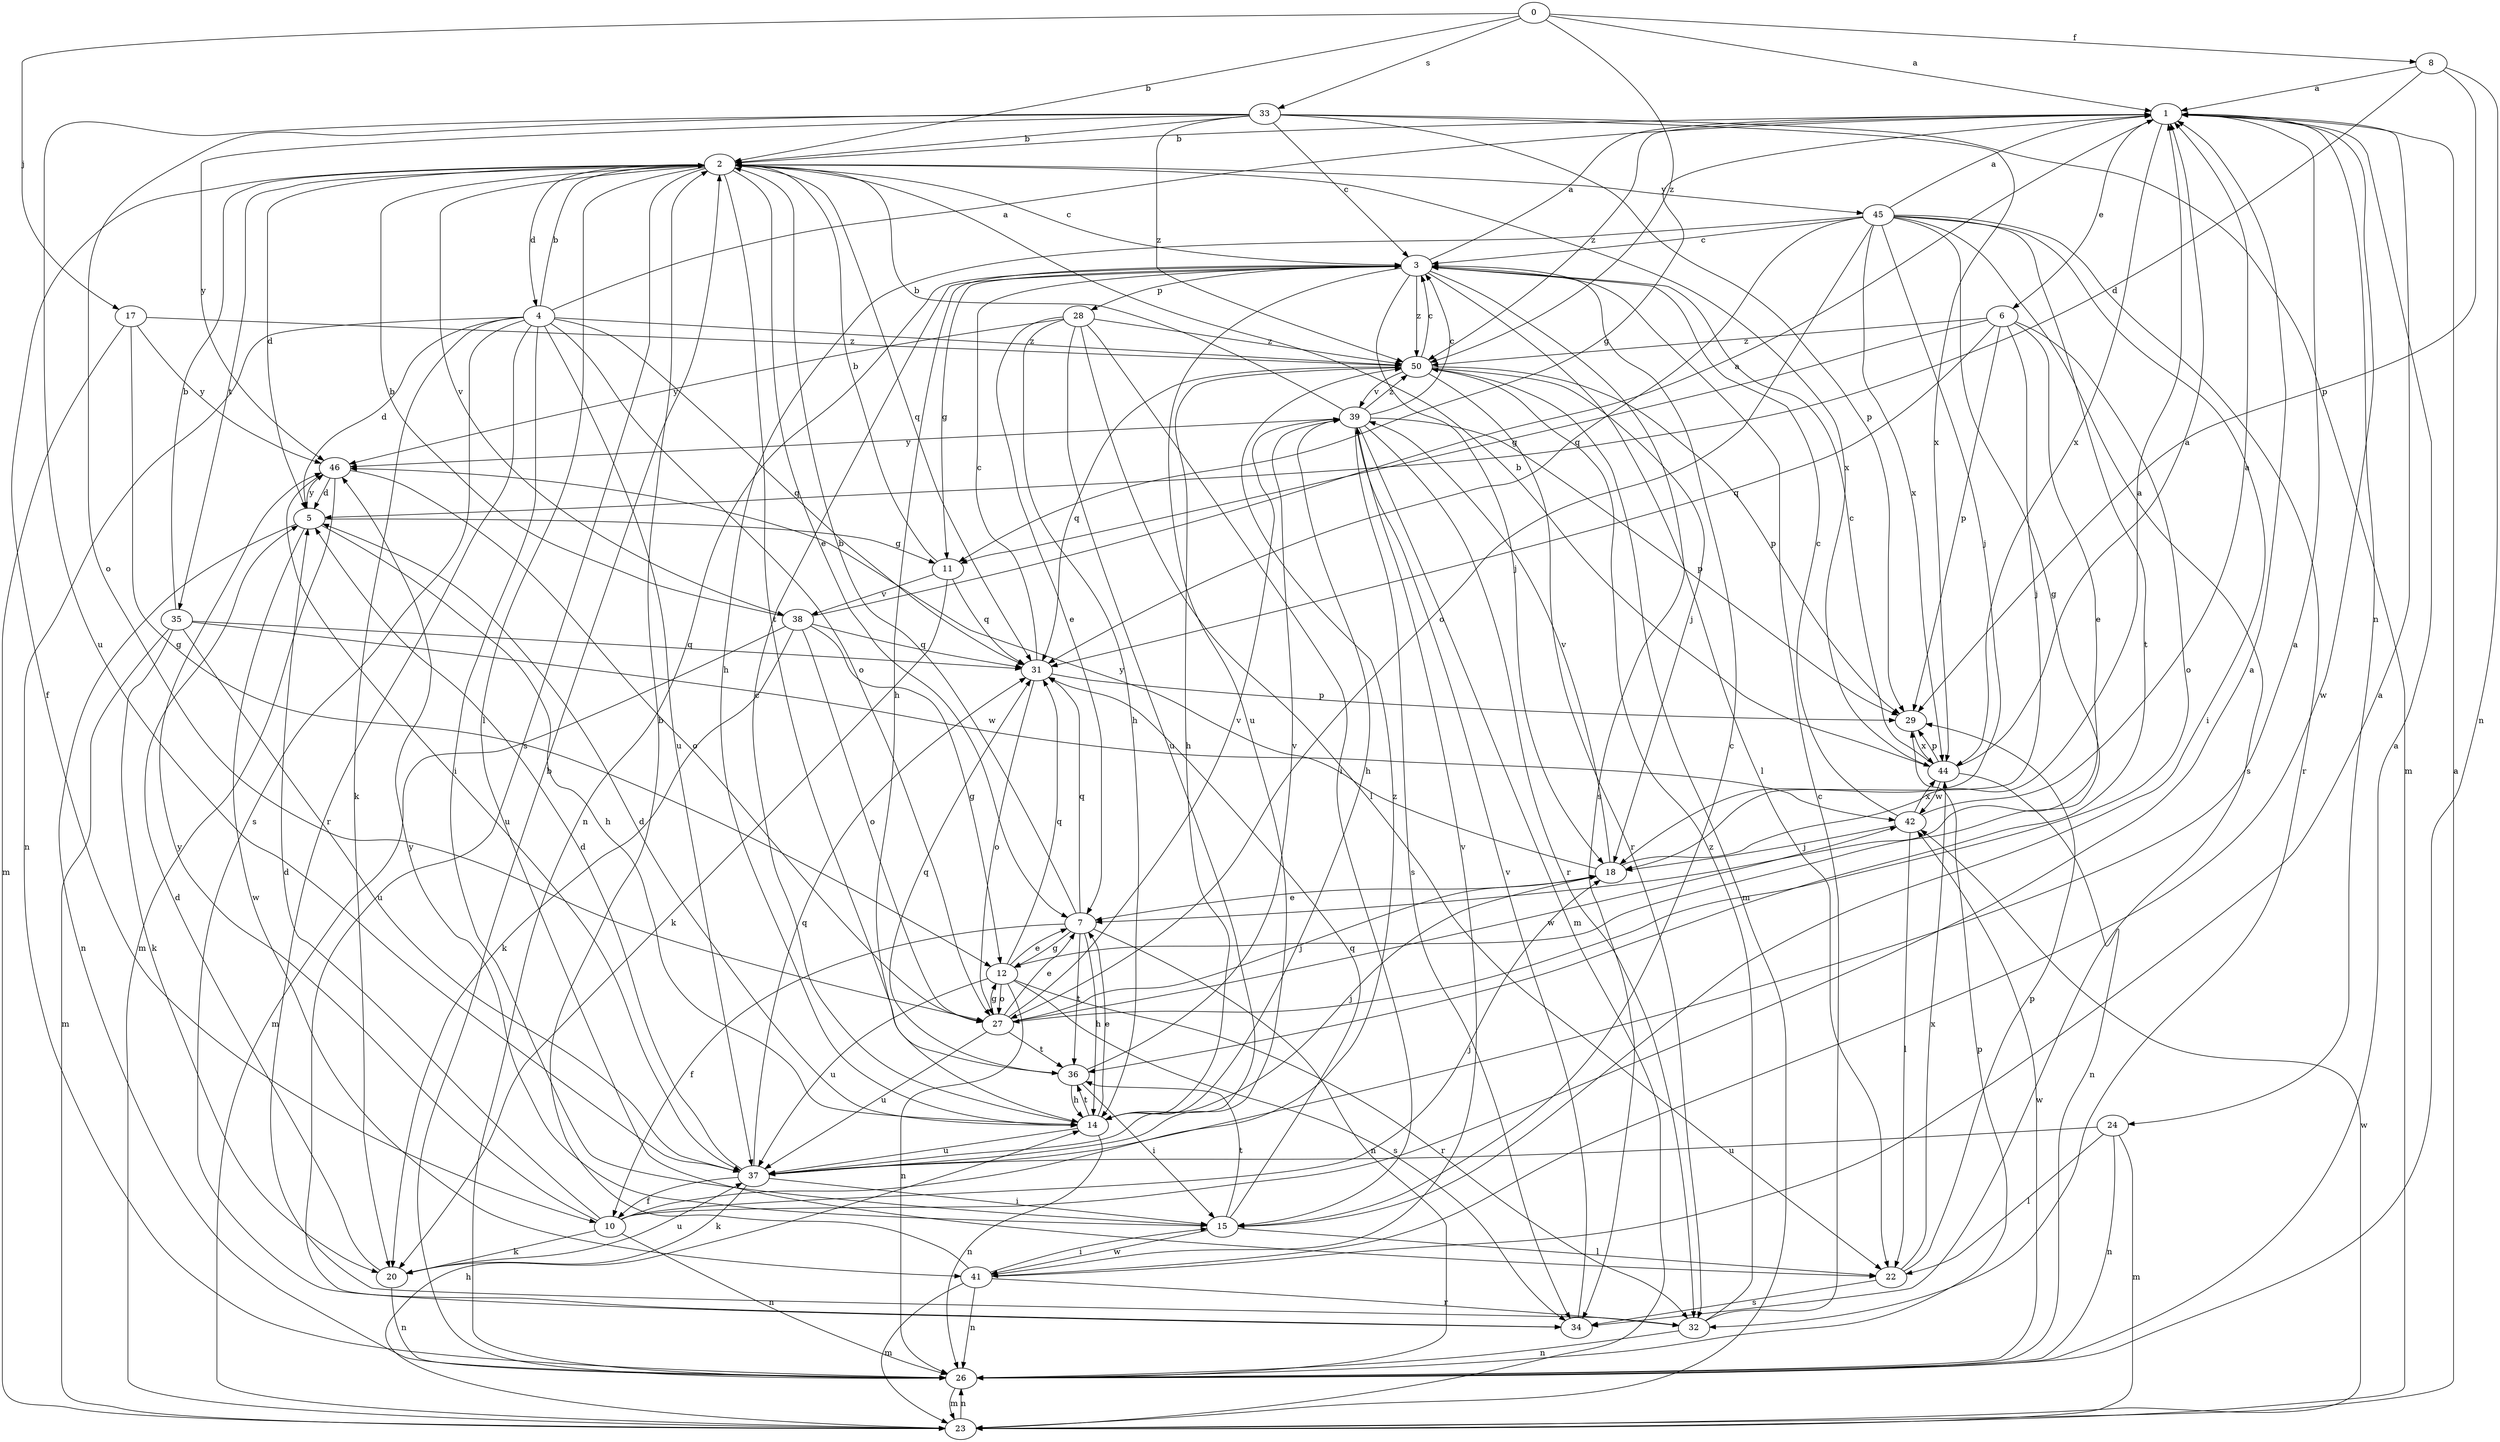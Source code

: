 strict digraph  {
0;
1;
2;
3;
4;
5;
6;
7;
8;
10;
11;
12;
14;
15;
17;
18;
20;
22;
23;
24;
26;
27;
28;
29;
31;
32;
33;
34;
35;
36;
37;
38;
39;
41;
42;
44;
45;
46;
50;
0 -> 1  [label=a];
0 -> 2  [label=b];
0 -> 8  [label=f];
0 -> 17  [label=j];
0 -> 33  [label=s];
0 -> 50  [label=z];
1 -> 2  [label=b];
1 -> 6  [label=e];
1 -> 11  [label=g];
1 -> 24  [label=n];
1 -> 41  [label=w];
1 -> 44  [label=x];
1 -> 50  [label=z];
2 -> 3  [label=c];
2 -> 4  [label=d];
2 -> 5  [label=d];
2 -> 7  [label=e];
2 -> 10  [label=f];
2 -> 22  [label=l];
2 -> 31  [label=q];
2 -> 34  [label=s];
2 -> 35  [label=t];
2 -> 36  [label=t];
2 -> 38  [label=v];
2 -> 44  [label=x];
2 -> 45  [label=y];
3 -> 1  [label=a];
3 -> 11  [label=g];
3 -> 14  [label=h];
3 -> 18  [label=j];
3 -> 22  [label=l];
3 -> 26  [label=n];
3 -> 28  [label=p];
3 -> 34  [label=s];
3 -> 37  [label=u];
3 -> 50  [label=z];
4 -> 1  [label=a];
4 -> 2  [label=b];
4 -> 5  [label=d];
4 -> 15  [label=i];
4 -> 20  [label=k];
4 -> 26  [label=n];
4 -> 27  [label=o];
4 -> 31  [label=q];
4 -> 32  [label=r];
4 -> 34  [label=s];
4 -> 37  [label=u];
4 -> 50  [label=z];
5 -> 11  [label=g];
5 -> 14  [label=h];
5 -> 26  [label=n];
5 -> 41  [label=w];
5 -> 46  [label=y];
6 -> 7  [label=e];
6 -> 11  [label=g];
6 -> 18  [label=j];
6 -> 27  [label=o];
6 -> 29  [label=p];
6 -> 31  [label=q];
6 -> 50  [label=z];
7 -> 2  [label=b];
7 -> 10  [label=f];
7 -> 12  [label=g];
7 -> 14  [label=h];
7 -> 26  [label=n];
7 -> 31  [label=q];
7 -> 36  [label=t];
8 -> 1  [label=a];
8 -> 5  [label=d];
8 -> 26  [label=n];
8 -> 29  [label=p];
10 -> 1  [label=a];
10 -> 5  [label=d];
10 -> 18  [label=j];
10 -> 20  [label=k];
10 -> 26  [label=n];
10 -> 46  [label=y];
10 -> 50  [label=z];
11 -> 2  [label=b];
11 -> 20  [label=k];
11 -> 31  [label=q];
11 -> 38  [label=v];
12 -> 7  [label=e];
12 -> 26  [label=n];
12 -> 27  [label=o];
12 -> 31  [label=q];
12 -> 32  [label=r];
12 -> 34  [label=s];
12 -> 37  [label=u];
14 -> 3  [label=c];
14 -> 5  [label=d];
14 -> 7  [label=e];
14 -> 18  [label=j];
14 -> 26  [label=n];
14 -> 36  [label=t];
14 -> 37  [label=u];
15 -> 3  [label=c];
15 -> 22  [label=l];
15 -> 31  [label=q];
15 -> 36  [label=t];
15 -> 41  [label=w];
15 -> 46  [label=y];
17 -> 12  [label=g];
17 -> 23  [label=m];
17 -> 46  [label=y];
17 -> 50  [label=z];
18 -> 1  [label=a];
18 -> 7  [label=e];
18 -> 39  [label=v];
18 -> 46  [label=y];
20 -> 5  [label=d];
20 -> 26  [label=n];
20 -> 37  [label=u];
22 -> 29  [label=p];
22 -> 34  [label=s];
22 -> 44  [label=x];
23 -> 1  [label=a];
23 -> 14  [label=h];
23 -> 26  [label=n];
23 -> 42  [label=w];
24 -> 22  [label=l];
24 -> 23  [label=m];
24 -> 26  [label=n];
24 -> 37  [label=u];
26 -> 1  [label=a];
26 -> 2  [label=b];
26 -> 23  [label=m];
26 -> 29  [label=p];
26 -> 42  [label=w];
27 -> 7  [label=e];
27 -> 12  [label=g];
27 -> 18  [label=j];
27 -> 36  [label=t];
27 -> 37  [label=u];
27 -> 39  [label=v];
27 -> 42  [label=w];
28 -> 7  [label=e];
28 -> 14  [label=h];
28 -> 15  [label=i];
28 -> 22  [label=l];
28 -> 37  [label=u];
28 -> 46  [label=y];
28 -> 50  [label=z];
29 -> 44  [label=x];
31 -> 3  [label=c];
31 -> 27  [label=o];
31 -> 29  [label=p];
32 -> 3  [label=c];
32 -> 26  [label=n];
32 -> 50  [label=z];
33 -> 2  [label=b];
33 -> 3  [label=c];
33 -> 23  [label=m];
33 -> 27  [label=o];
33 -> 29  [label=p];
33 -> 37  [label=u];
33 -> 44  [label=x];
33 -> 46  [label=y];
33 -> 50  [label=z];
34 -> 39  [label=v];
35 -> 2  [label=b];
35 -> 20  [label=k];
35 -> 23  [label=m];
35 -> 31  [label=q];
35 -> 37  [label=u];
35 -> 42  [label=w];
36 -> 14  [label=h];
36 -> 15  [label=i];
36 -> 31  [label=q];
36 -> 39  [label=v];
37 -> 1  [label=a];
37 -> 5  [label=d];
37 -> 10  [label=f];
37 -> 15  [label=i];
37 -> 20  [label=k];
37 -> 31  [label=q];
38 -> 1  [label=a];
38 -> 2  [label=b];
38 -> 12  [label=g];
38 -> 20  [label=k];
38 -> 23  [label=m];
38 -> 27  [label=o];
38 -> 31  [label=q];
39 -> 2  [label=b];
39 -> 3  [label=c];
39 -> 14  [label=h];
39 -> 23  [label=m];
39 -> 29  [label=p];
39 -> 32  [label=r];
39 -> 34  [label=s];
39 -> 46  [label=y];
39 -> 50  [label=z];
41 -> 1  [label=a];
41 -> 2  [label=b];
41 -> 15  [label=i];
41 -> 23  [label=m];
41 -> 26  [label=n];
41 -> 32  [label=r];
41 -> 39  [label=v];
42 -> 1  [label=a];
42 -> 3  [label=c];
42 -> 18  [label=j];
42 -> 22  [label=l];
42 -> 44  [label=x];
44 -> 1  [label=a];
44 -> 2  [label=b];
44 -> 3  [label=c];
44 -> 26  [label=n];
44 -> 29  [label=p];
44 -> 42  [label=w];
45 -> 1  [label=a];
45 -> 3  [label=c];
45 -> 12  [label=g];
45 -> 14  [label=h];
45 -> 15  [label=i];
45 -> 18  [label=j];
45 -> 27  [label=o];
45 -> 31  [label=q];
45 -> 32  [label=r];
45 -> 34  [label=s];
45 -> 36  [label=t];
45 -> 44  [label=x];
46 -> 5  [label=d];
46 -> 23  [label=m];
46 -> 27  [label=o];
46 -> 37  [label=u];
50 -> 3  [label=c];
50 -> 14  [label=h];
50 -> 18  [label=j];
50 -> 23  [label=m];
50 -> 29  [label=p];
50 -> 31  [label=q];
50 -> 32  [label=r];
50 -> 39  [label=v];
}

